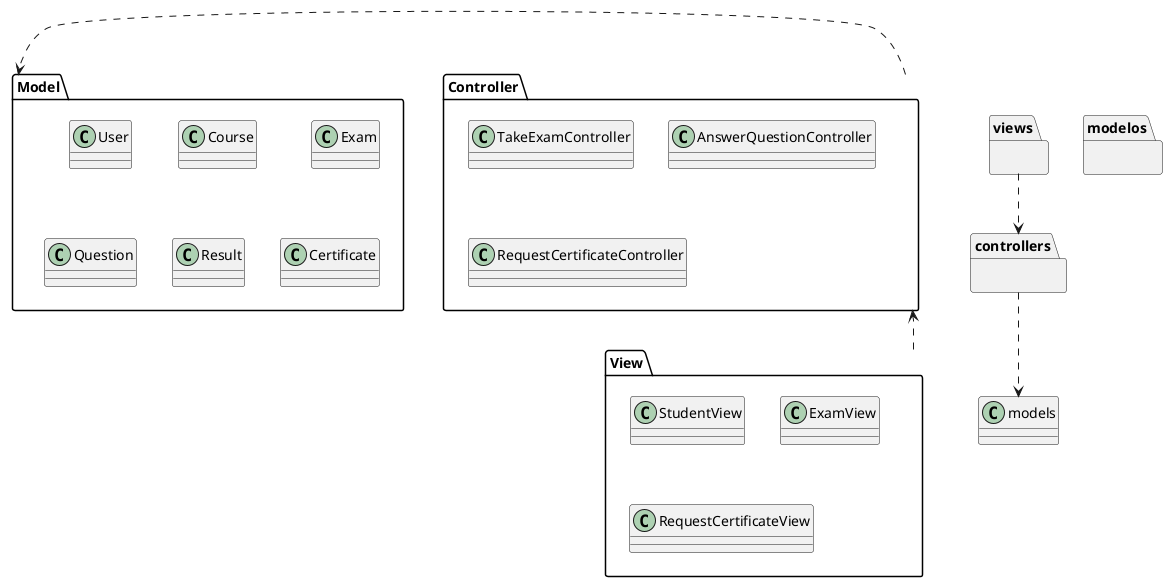 @startuml DiagramaPaquetes

package views{}
package controllers{}
package modelos{}

views..>controllers
controllers..>models

package "Model" as Modelo {
class User
class Course
class Exam
class Question
class Result
class Certificate
}

package "Controller" as Controlador{
class TakeExamController
class AnswerQuestionController
class RequestCertificateController
}

package "View" as Vista{
class StudentView
class ExamView
class RequestCertificateView
}

Vista..>Controlador
Controlador..>Modelo 


@enduml